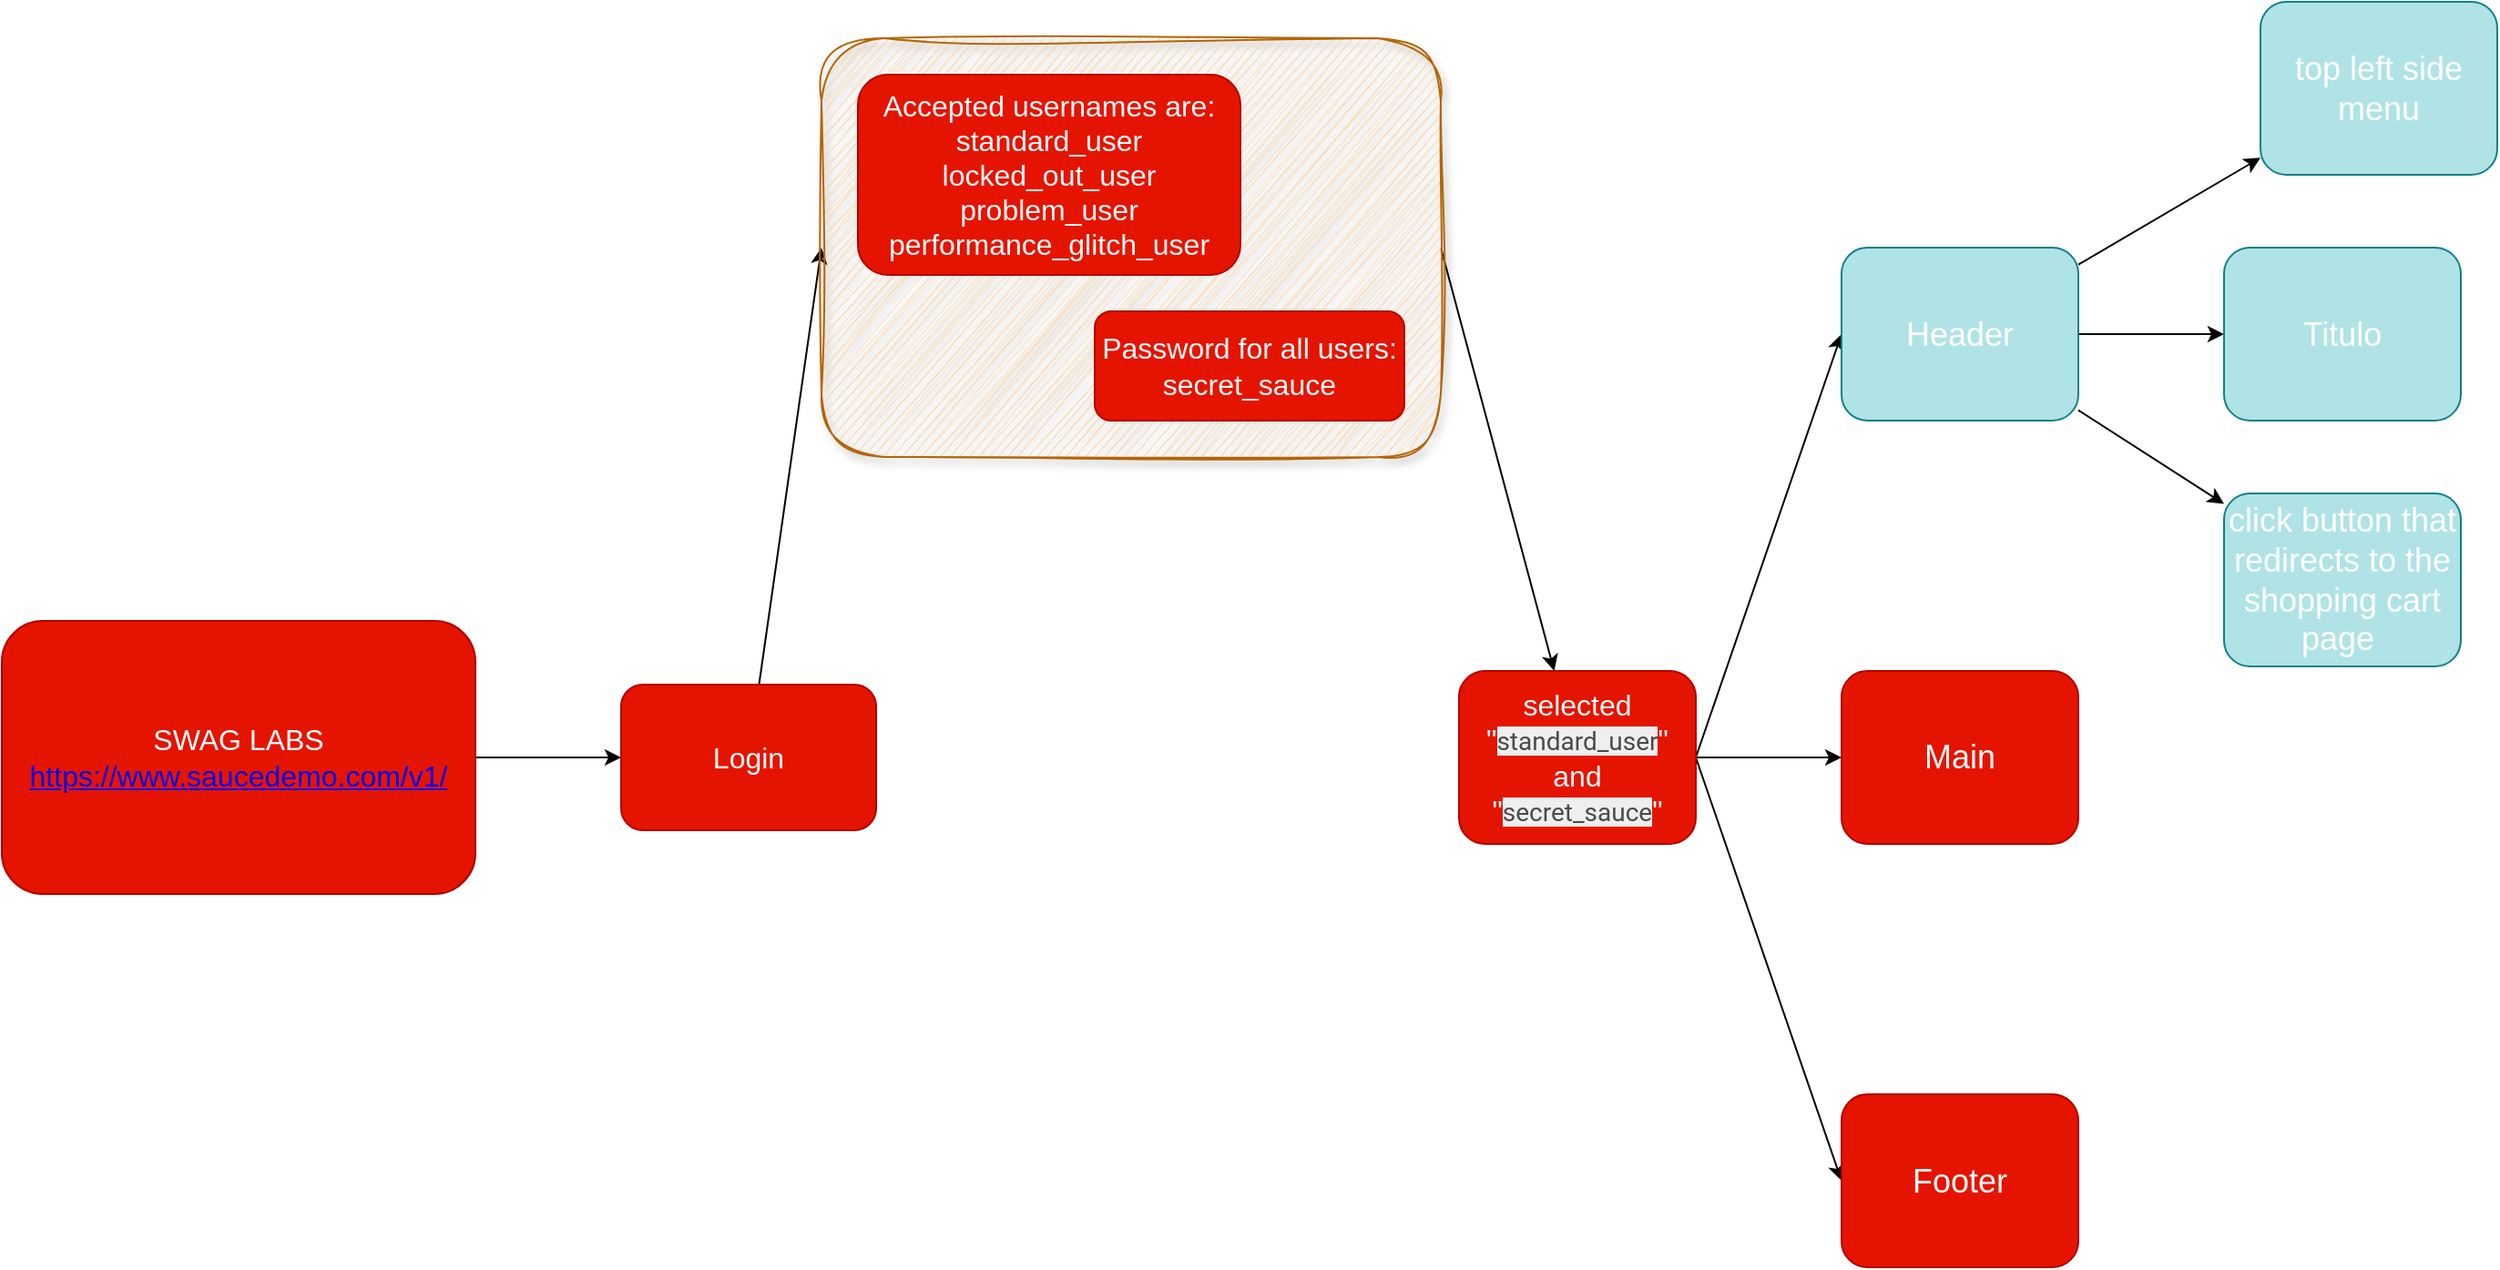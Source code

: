 <mxfile>
    <diagram id="pfDLBW9vJJQVO3gFoBkK" name="Página-1">
        <mxGraphModel dx="656" dy="1139" grid="1" gridSize="10" guides="1" tooltips="1" connect="1" arrows="1" fold="1" page="1" pageScale="1" pageWidth="827" pageHeight="1169" math="0" shadow="0">
            <root>
                <mxCell id="0"/>
                <mxCell id="1" parent="0"/>
                <mxCell id="5" value="" style="edgeStyle=none;html=1;" edge="1" parent="1" source="3" target="4">
                    <mxGeometry relative="1" as="geometry"/>
                </mxCell>
                <mxCell id="3" value="&lt;font style=&quot;font-size: 16px;&quot;&gt;&lt;font style=&quot;color: rgb(255, 255, 255);&quot;&gt;SWAG LABS&lt;br&gt;&lt;a style=&quot;&quot; href=&quot;https://www.saucedemo.com/v1/&quot;&gt;https://www.saucedemo.com/v1/&lt;/a&gt;&lt;/font&gt;&lt;br&gt;&lt;/font&gt;" style="rounded=1;whiteSpace=wrap;html=1;fillColor=#e51400;fontColor=#ffffff;strokeColor=#B20000;" vertex="1" parent="1">
                    <mxGeometry x="40" y="450" width="260" height="150" as="geometry"/>
                </mxCell>
                <mxCell id="8" value="" style="edgeStyle=none;html=1;entryX=0;entryY=0.5;entryDx=0;entryDy=0;" edge="1" parent="1" source="4" target="6">
                    <mxGeometry relative="1" as="geometry"/>
                </mxCell>
                <mxCell id="13" value="" style="edgeStyle=none;html=1;exitX=1;exitY=0.5;exitDx=0;exitDy=0;" edge="1" parent="1" source="6" target="12">
                    <mxGeometry relative="1" as="geometry"/>
                </mxCell>
                <mxCell id="4" value="&lt;font style=&quot;font-size: 16px; color: rgb(250, 250, 250);&quot;&gt;Login&lt;/font&gt;" style="rounded=1;whiteSpace=wrap;html=1;fillColor=#e51400;fontColor=#ffffff;strokeColor=#B20000;" vertex="1" parent="1">
                    <mxGeometry x="380" y="485" width="140" height="80" as="geometry"/>
                </mxCell>
                <mxCell id="6" value="" style="whiteSpace=wrap;html=1;fillColor=#fad7ac;strokeColor=#b46504;fillStyle=auto;gradientDirection=north;gradientColor=none;rounded=1;glass=0;shadow=1;sketch=1;curveFitting=1;jiggle=2;" vertex="1" parent="1">
                    <mxGeometry x="490" y="130" width="340" height="230" as="geometry"/>
                </mxCell>
                <mxCell id="7" value="&lt;font style=&quot;font-size: 16px; color: rgb(250, 250, 250);&quot;&gt;Accepted usernames are:&lt;br&gt;standard_user&lt;br&gt;locked_out_user&lt;br&gt;problem_user&lt;br&gt;performance_glitch_user&lt;/font&gt;" style="rounded=1;whiteSpace=wrap;html=1;fillColor=#e51400;fontColor=#ffffff;strokeColor=#B20000;" vertex="1" parent="1">
                    <mxGeometry x="510" y="150" width="210" height="110" as="geometry"/>
                </mxCell>
                <mxCell id="10" value="&lt;font style=&quot;font-size: 16px; color: rgb(250, 250, 250);&quot;&gt;Password for all users:&lt;br&gt;secret_sauce&lt;/font&gt;" style="rounded=1;whiteSpace=wrap;html=1;fillColor=#e51400;fontColor=#ffffff;strokeColor=#B20000;" vertex="1" parent="1">
                    <mxGeometry x="640" y="280" width="170" height="60" as="geometry"/>
                </mxCell>
                <mxCell id="15" value="" style="edgeStyle=none;html=1;entryX=0;entryY=0.5;entryDx=0;entryDy=0;exitX=1;exitY=0.5;exitDx=0;exitDy=0;" edge="1" parent="1" source="12" target="14">
                    <mxGeometry relative="1" as="geometry"/>
                </mxCell>
                <mxCell id="19" value="" style="edgeStyle=none;html=1;exitX=1;exitY=0.5;exitDx=0;exitDy=0;entryX=0;entryY=0.5;entryDx=0;entryDy=0;" edge="1" parent="1" source="12" target="16">
                    <mxGeometry relative="1" as="geometry">
                        <mxPoint x="1000" y="560" as="sourcePoint"/>
                    </mxGeometry>
                </mxCell>
                <mxCell id="21" value="" style="edgeStyle=none;html=1;exitX=1;exitY=0.5;exitDx=0;exitDy=0;entryX=0;entryY=0.5;entryDx=0;entryDy=0;" edge="1" parent="1" source="12" target="20">
                    <mxGeometry relative="1" as="geometry"/>
                </mxCell>
                <mxCell id="12" value="&lt;font style=&quot;font-size: 16px; color: rgb(250, 250, 250);&quot;&gt;selected&lt;br&gt;&quot;&lt;span style=&quot;color: rgb(74, 74, 74); font-family: Roboto, Arial, Helvetica, sans-serif; font-size: 14px; text-align: start; background-color: rgb(239, 239, 239);&quot;&gt;standard_user&lt;/span&gt;&quot;&lt;br&gt;and&lt;br&gt;&quot;&lt;span style=&quot;color: rgb(74, 74, 74); font-family: Roboto, Arial, Helvetica, sans-serif; font-size: 14px; text-align: start; background-color: rgb(239, 239, 239);&quot;&gt;secret_sauce&lt;/span&gt;&quot;&lt;/font&gt;" style="rounded=1;whiteSpace=wrap;html=1;fillColor=#e51400;fontColor=#ffffff;strokeColor=#B20000;" vertex="1" parent="1">
                    <mxGeometry x="840" y="477.5" width="130" height="95" as="geometry"/>
                </mxCell>
                <mxCell id="23" value="" style="edgeStyle=none;html=1;" edge="1" parent="1" source="14" target="22">
                    <mxGeometry relative="1" as="geometry"/>
                </mxCell>
                <mxCell id="25" value="" style="edgeStyle=none;html=1;" edge="1" parent="1" source="14" target="24">
                    <mxGeometry relative="1" as="geometry"/>
                </mxCell>
                <mxCell id="27" value="" style="edgeStyle=none;html=1;" edge="1" parent="1" source="14" target="26">
                    <mxGeometry relative="1" as="geometry"/>
                </mxCell>
                <mxCell id="14" value="&lt;font&gt;&lt;font style=&quot;font-size: 18px; color: rgb(255, 255, 255);&quot;&gt;Header&lt;/font&gt;&lt;br&gt;&lt;/font&gt;" style="rounded=1;whiteSpace=wrap;html=1;fillColor=#b0e3e6;strokeColor=#0e8088;" vertex="1" parent="1">
                    <mxGeometry x="1050" y="245" width="130" height="95" as="geometry"/>
                </mxCell>
                <mxCell id="16" value="&lt;font style=&quot;color: rgb(250, 250, 250); font-size: 18px;&quot;&gt;Main&lt;/font&gt;" style="rounded=1;whiteSpace=wrap;html=1;fillColor=#e51400;fontColor=#ffffff;strokeColor=#B20000;" vertex="1" parent="1">
                    <mxGeometry x="1050" y="477.5" width="130" height="95" as="geometry"/>
                </mxCell>
                <mxCell id="20" value="&lt;font style=&quot;color: rgb(250, 250, 250); font-size: 18px;&quot;&gt;Footer&lt;/font&gt;" style="rounded=1;whiteSpace=wrap;html=1;fillColor=#e51400;fontColor=#ffffff;strokeColor=#B20000;" vertex="1" parent="1">
                    <mxGeometry x="1050" y="710" width="130" height="95" as="geometry"/>
                </mxCell>
                <mxCell id="22" value="&lt;font&gt;&lt;font style=&quot;font-size: 18px; color: rgb(255, 255, 255);&quot;&gt;top left side menu&lt;/font&gt;&lt;br&gt;&lt;/font&gt;" style="rounded=1;whiteSpace=wrap;html=1;fillColor=#b0e3e6;strokeColor=#0e8088;" vertex="1" parent="1">
                    <mxGeometry x="1280" y="110" width="130" height="95" as="geometry"/>
                </mxCell>
                <mxCell id="24" value="&lt;font&gt;&lt;font style=&quot;font-size: 18px; color: rgb(255, 255, 255);&quot;&gt;Titulo&lt;/font&gt;&lt;br&gt;&lt;/font&gt;" style="rounded=1;whiteSpace=wrap;html=1;fillColor=#b0e3e6;strokeColor=#0e8088;" vertex="1" parent="1">
                    <mxGeometry x="1260" y="245" width="130" height="95" as="geometry"/>
                </mxCell>
                <mxCell id="26" value="&lt;font&gt;&lt;font style=&quot;font-size: 18px; color: rgb(255, 255, 255);&quot;&gt;click button that redirects to the shopping cart page&amp;nbsp;&lt;/font&gt;&lt;br&gt;&lt;/font&gt;" style="rounded=1;whiteSpace=wrap;html=1;fillColor=#b0e3e6;strokeColor=#0e8088;" vertex="1" parent="1">
                    <mxGeometry x="1260" y="380" width="130" height="95" as="geometry"/>
                </mxCell>
            </root>
        </mxGraphModel>
    </diagram>
</mxfile>